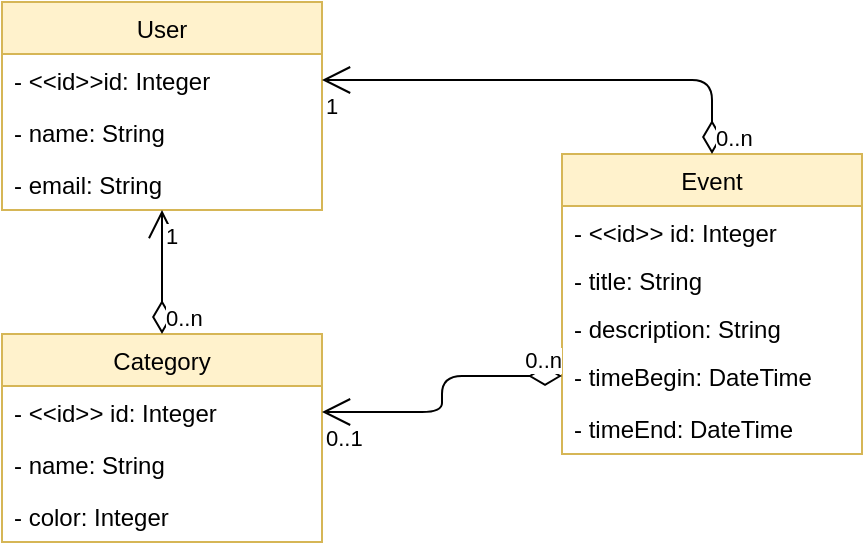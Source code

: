 <mxfile version="14.8.5" type="github">
  <diagram id="XrEnlyODKcHfGaSfIAGe" name="Page-1">
    <mxGraphModel dx="778" dy="445" grid="1" gridSize="10" guides="1" tooltips="1" connect="1" arrows="1" fold="1" page="1" pageScale="1" pageWidth="827" pageHeight="1169" math="0" shadow="0">
      <root>
        <mxCell id="0" />
        <mxCell id="1" parent="0" />
        <mxCell id="AQswhDKpQPyqkZacl-FB-1" value="User" style="swimlane;fontStyle=0;childLayout=stackLayout;horizontal=1;startSize=26;fillColor=#fff2cc;horizontalStack=0;resizeParent=1;resizeParentMax=0;resizeLast=0;collapsible=1;marginBottom=0;strokeColor=#d6b656;" parent="1" vertex="1">
          <mxGeometry x="80" y="94" width="160" height="104" as="geometry" />
        </mxCell>
        <mxCell id="AQswhDKpQPyqkZacl-FB-2" value="- &lt;&lt;id&gt;&gt;id: Integer " style="text;strokeColor=none;fillColor=none;align=left;verticalAlign=top;spacingLeft=4;spacingRight=4;overflow=hidden;rotatable=0;points=[[0,0.5],[1,0.5]];portConstraint=eastwest;" parent="AQswhDKpQPyqkZacl-FB-1" vertex="1">
          <mxGeometry y="26" width="160" height="26" as="geometry" />
        </mxCell>
        <mxCell id="AQswhDKpQPyqkZacl-FB-4" value="- name: String" style="text;strokeColor=none;fillColor=none;align=left;verticalAlign=top;spacingLeft=4;spacingRight=4;overflow=hidden;rotatable=0;points=[[0,0.5],[1,0.5]];portConstraint=eastwest;" parent="AQswhDKpQPyqkZacl-FB-1" vertex="1">
          <mxGeometry y="52" width="160" height="26" as="geometry" />
        </mxCell>
        <mxCell id="AQswhDKpQPyqkZacl-FB-72" value="- email: String" style="text;strokeColor=none;fillColor=none;align=left;verticalAlign=top;spacingLeft=4;spacingRight=4;overflow=hidden;rotatable=0;points=[[0,0.5],[1,0.5]];portConstraint=eastwest;" parent="AQswhDKpQPyqkZacl-FB-1" vertex="1">
          <mxGeometry y="78" width="160" height="26" as="geometry" />
        </mxCell>
        <mxCell id="AQswhDKpQPyqkZacl-FB-13" value="Event" style="swimlane;fontStyle=0;childLayout=stackLayout;horizontal=1;startSize=26;fillColor=#fff2cc;horizontalStack=0;resizeParent=1;resizeParentMax=0;resizeLast=0;collapsible=1;marginBottom=0;strokeColor=#d6b656;" parent="1" vertex="1">
          <mxGeometry x="360" y="170" width="150" height="150" as="geometry" />
        </mxCell>
        <mxCell id="AQswhDKpQPyqkZacl-FB-14" value="- &lt;&lt;id&gt;&gt; id: Integer" style="text;strokeColor=none;fillColor=none;align=left;verticalAlign=top;spacingLeft=4;spacingRight=4;overflow=hidden;rotatable=0;points=[[0,0.5],[1,0.5]];portConstraint=eastwest;" parent="AQswhDKpQPyqkZacl-FB-13" vertex="1">
          <mxGeometry y="26" width="150" height="24" as="geometry" />
        </mxCell>
        <mxCell id="AQswhDKpQPyqkZacl-FB-73" value="- title: String" style="text;strokeColor=none;fillColor=none;align=left;verticalAlign=top;spacingLeft=4;spacingRight=4;overflow=hidden;rotatable=0;points=[[0,0.5],[1,0.5]];portConstraint=eastwest;" parent="AQswhDKpQPyqkZacl-FB-13" vertex="1">
          <mxGeometry y="50" width="150" height="24" as="geometry" />
        </mxCell>
        <mxCell id="AQswhDKpQPyqkZacl-FB-74" value="- description: String" style="text;strokeColor=none;fillColor=none;align=left;verticalAlign=top;spacingLeft=4;spacingRight=4;overflow=hidden;rotatable=0;points=[[0,0.5],[1,0.5]];portConstraint=eastwest;" parent="AQswhDKpQPyqkZacl-FB-13" vertex="1">
          <mxGeometry y="74" width="150" height="24" as="geometry" />
        </mxCell>
        <mxCell id="AQswhDKpQPyqkZacl-FB-15" value="- timeBegin: DateTime&#xa;&#xa;" style="text;strokeColor=none;fillColor=none;align=left;verticalAlign=top;spacingLeft=4;spacingRight=4;overflow=hidden;rotatable=0;points=[[0,0.5],[1,0.5]];portConstraint=eastwest;" parent="AQswhDKpQPyqkZacl-FB-13" vertex="1">
          <mxGeometry y="98" width="150" height="26" as="geometry" />
        </mxCell>
        <mxCell id="AQswhDKpQPyqkZacl-FB-16" value="- timeEnd: DateTime&#xa;" style="text;strokeColor=none;fillColor=none;align=left;verticalAlign=top;spacingLeft=4;spacingRight=4;overflow=hidden;rotatable=0;points=[[0,0.5],[1,0.5]];portConstraint=eastwest;" parent="AQswhDKpQPyqkZacl-FB-13" vertex="1">
          <mxGeometry y="124" width="150" height="26" as="geometry" />
        </mxCell>
        <mxCell id="AQswhDKpQPyqkZacl-FB-21" value="Category" style="swimlane;fontStyle=0;childLayout=stackLayout;horizontal=1;startSize=26;fillColor=#fff2cc;horizontalStack=0;resizeParent=1;resizeParentMax=0;resizeLast=0;collapsible=1;marginBottom=0;strokeColor=#d6b656;" parent="1" vertex="1">
          <mxGeometry x="80" y="260" width="160" height="104" as="geometry" />
        </mxCell>
        <mxCell id="AQswhDKpQPyqkZacl-FB-22" value="- &lt;&lt;id&gt;&gt; id: Integer" style="text;strokeColor=none;fillColor=none;align=left;verticalAlign=top;spacingLeft=4;spacingRight=4;overflow=hidden;rotatable=0;points=[[0,0.5],[1,0.5]];portConstraint=eastwest;" parent="AQswhDKpQPyqkZacl-FB-21" vertex="1">
          <mxGeometry y="26" width="160" height="26" as="geometry" />
        </mxCell>
        <mxCell id="AQswhDKpQPyqkZacl-FB-23" value="- name: String" style="text;strokeColor=none;fillColor=none;align=left;verticalAlign=top;spacingLeft=4;spacingRight=4;overflow=hidden;rotatable=0;points=[[0,0.5],[1,0.5]];portConstraint=eastwest;" parent="AQswhDKpQPyqkZacl-FB-21" vertex="1">
          <mxGeometry y="52" width="160" height="26" as="geometry" />
        </mxCell>
        <mxCell id="AQswhDKpQPyqkZacl-FB-76" value="- color: Integer" style="text;strokeColor=none;fillColor=none;align=left;verticalAlign=top;spacingLeft=4;spacingRight=4;overflow=hidden;rotatable=0;points=[[0,0.5],[1,0.5]];portConstraint=eastwest;" parent="AQswhDKpQPyqkZacl-FB-21" vertex="1">
          <mxGeometry y="78" width="160" height="26" as="geometry" />
        </mxCell>
        <mxCell id="Kd462zBCJ9seb43RtsSA-15" value="" style="endArrow=open;html=1;endSize=12;startArrow=diamondThin;startSize=14;startFill=0;edgeStyle=orthogonalEdgeStyle;exitX=0.5;exitY=0;exitDx=0;exitDy=0;entryX=1;entryY=0.5;entryDx=0;entryDy=0;" parent="1" source="AQswhDKpQPyqkZacl-FB-13" target="AQswhDKpQPyqkZacl-FB-2" edge="1">
          <mxGeometry relative="1" as="geometry">
            <mxPoint x="300" y="94" as="sourcePoint" />
            <mxPoint x="460" y="94" as="targetPoint" />
            <Array as="points">
              <mxPoint x="435" y="133" />
            </Array>
          </mxGeometry>
        </mxCell>
        <mxCell id="Kd462zBCJ9seb43RtsSA-16" value="0..n" style="edgeLabel;resizable=0;html=1;align=left;verticalAlign=bottom;labelPosition=right;verticalLabelPosition=top;" parent="Kd462zBCJ9seb43RtsSA-15" connectable="0" vertex="1">
          <mxGeometry x="-1" relative="1" as="geometry" />
        </mxCell>
        <mxCell id="Kd462zBCJ9seb43RtsSA-17" value="1" style="edgeLabel;resizable=0;html=1;align=left;verticalAlign=top;labelPosition=right;verticalLabelPosition=bottom;" parent="Kd462zBCJ9seb43RtsSA-15" connectable="0" vertex="1">
          <mxGeometry x="1" relative="1" as="geometry" />
        </mxCell>
        <mxCell id="Kd462zBCJ9seb43RtsSA-18" value="" style="endArrow=open;html=1;endSize=12;startArrow=diamondThin;startSize=14;startFill=0;edgeStyle=orthogonalEdgeStyle;exitX=0.5;exitY=0;exitDx=0;exitDy=0;" parent="1" source="AQswhDKpQPyqkZacl-FB-21" target="AQswhDKpQPyqkZacl-FB-1" edge="1">
          <mxGeometry relative="1" as="geometry">
            <mxPoint x="340" y="240" as="sourcePoint" />
            <mxPoint x="150" y="244" as="targetPoint" />
            <Array as="points">
              <mxPoint x="160" y="260" />
              <mxPoint x="160" y="260" />
            </Array>
          </mxGeometry>
        </mxCell>
        <mxCell id="Kd462zBCJ9seb43RtsSA-19" value="0..n" style="edgeLabel;resizable=0;html=1;align=left;verticalAlign=bottom;labelPosition=right;verticalLabelPosition=top;" parent="Kd462zBCJ9seb43RtsSA-18" connectable="0" vertex="1">
          <mxGeometry x="-1" relative="1" as="geometry" />
        </mxCell>
        <mxCell id="Kd462zBCJ9seb43RtsSA-20" value="1" style="edgeLabel;resizable=0;html=1;align=left;verticalAlign=top;labelPosition=right;verticalLabelPosition=bottom;" parent="Kd462zBCJ9seb43RtsSA-18" connectable="0" vertex="1">
          <mxGeometry x="1" relative="1" as="geometry" />
        </mxCell>
        <mxCell id="Kd462zBCJ9seb43RtsSA-30" value="" style="endArrow=open;html=1;endSize=12;startArrow=diamondThin;startSize=14;startFill=0;edgeStyle=orthogonalEdgeStyle;entryX=1;entryY=0.5;entryDx=0;entryDy=0;exitX=0;exitY=0.5;exitDx=0;exitDy=0;" parent="1" source="AQswhDKpQPyqkZacl-FB-15" target="AQswhDKpQPyqkZacl-FB-22" edge="1">
          <mxGeometry relative="1" as="geometry">
            <mxPoint x="300" y="230" as="sourcePoint" />
            <mxPoint x="330" y="260" as="targetPoint" />
            <Array as="points">
              <mxPoint x="300" y="281" />
              <mxPoint x="300" y="299" />
            </Array>
          </mxGeometry>
        </mxCell>
        <mxCell id="Kd462zBCJ9seb43RtsSA-31" value="0..n" style="edgeLabel;resizable=0;html=1;align=right;verticalAlign=bottom;labelPosition=left;verticalLabelPosition=top;" parent="Kd462zBCJ9seb43RtsSA-30" connectable="0" vertex="1">
          <mxGeometry x="-1" relative="1" as="geometry" />
        </mxCell>
        <mxCell id="Kd462zBCJ9seb43RtsSA-32" value="0..1" style="edgeLabel;resizable=0;html=1;align=left;verticalAlign=top;labelPosition=right;verticalLabelPosition=bottom;" parent="Kd462zBCJ9seb43RtsSA-30" connectable="0" vertex="1">
          <mxGeometry x="1" relative="1" as="geometry" />
        </mxCell>
      </root>
    </mxGraphModel>
  </diagram>
</mxfile>
